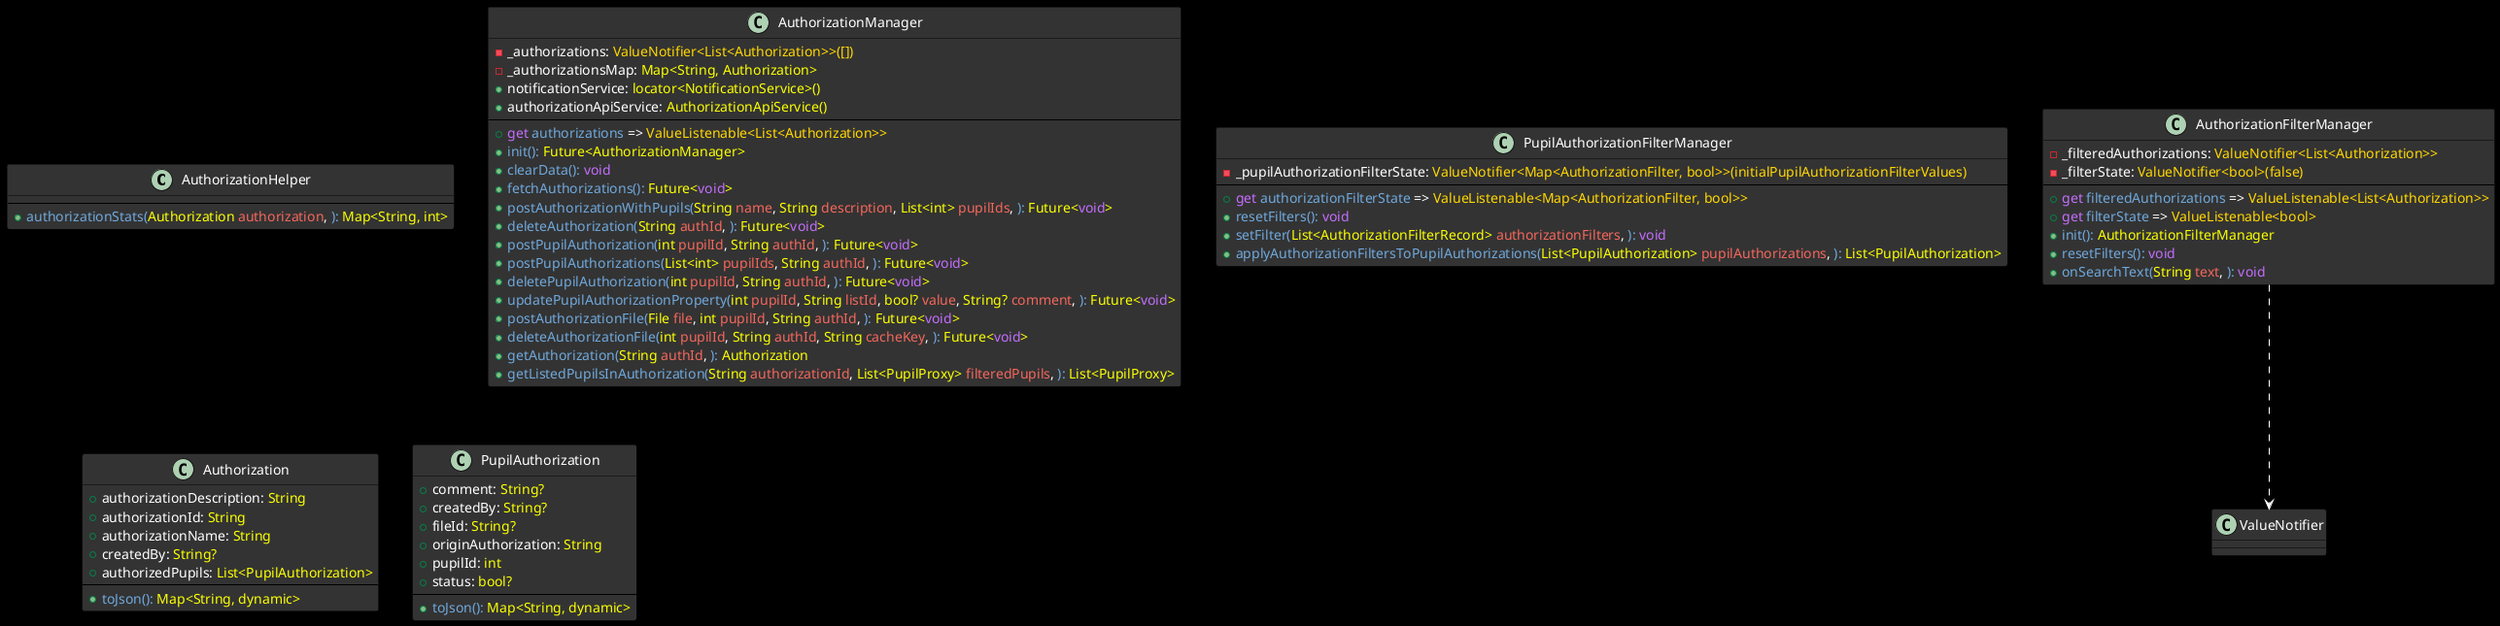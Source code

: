 @startuml

skinparam backgroundColor #000000

skinparam {
    ClassStereotypeFontColor #FFD700
    ClassStereotypeFontSize 12
    ClassStereotypeFontStyle bold
}
skinparam class {
    BackgroundColor #333333
    BorderColor #000000
    ArrowColor #FFFFFF
    FontColor #D3D3D3
}
skinparam classAttribute {
    FontColor #D3D3D
}
class AuthorizationHelper {
---
+<font color=#6fa8dc>authorizationStats(</font><font color=#faff00>Authorization</font> <font color=#f4665b>authorization</font>, <font color=#6fa8dc>):</font> <font color=#faff00>Map<String, int></font>
}
class AuthorizationManager {
-_authorizations: <font color=#ffd700>ValueNotifier<List<Authorization>>([])</font>
-_authorizationsMap: <font color=#faff00>Map<String, Authorization></font>
+notificationService: <font color=#faff00>locator<NotificationService>()</font>
+authorizationApiService: <font color=#faff00>AuthorizationApiService()</font>
---
+<font color=#c36dfd>get</font> <font color=#6fa8dc>authorizations</font> => <font color=#ffd700>ValueListenable<List<Authorization>></font>
+<font color=#6fa8dc>init(</font><font color=#6fa8dc>):</font> <font color=#faff00>Future<AuthorizationManager></font>
+<font color=#6fa8dc>clearData(</font><font color=#6fa8dc>):</font> <font color=#c36dfd>void</font>
+<font color=#6fa8dc>fetchAuthorizations(</font><font color=#6fa8dc>):</font> <font color=#faff00>Future<</font><font color=#c36dfd>void</font><font color=#faff00>></font>
+<font color=#6fa8dc>postAuthorizationWithPupils(</font><font color=#faff00>String</font> <font color=#f4665b>name</font>, <font color=#faff00>String</font> <font color=#f4665b>description</font>, <font color=#faff00>List<int></font> <font color=#f4665b>pupilIds</font>, <font color=#6fa8dc>):</font> <font color=#faff00>Future<</font><font color=#c36dfd>void</font><font color=#faff00>></font>
+<font color=#6fa8dc>deleteAuthorization(</font><font color=#faff00>String</font> <font color=#f4665b>authId</font>, <font color=#6fa8dc>):</font> <font color=#faff00>Future<</font><font color=#c36dfd>void</font><font color=#faff00>></font>
+<font color=#6fa8dc>postPupilAuthorization(</font><font color=#faff00>int</font> <font color=#f4665b>pupilId</font>, <font color=#faff00>String</font> <font color=#f4665b>authId</font>, <font color=#6fa8dc>):</font> <font color=#faff00>Future<</font><font color=#c36dfd>void</font><font color=#faff00>></font>
+<font color=#6fa8dc>postPupilAuthorizations(</font><font color=#faff00>List<int></font> <font color=#f4665b>pupilIds</font>, <font color=#faff00>String</font> <font color=#f4665b>authId</font>, <font color=#6fa8dc>):</font> <font color=#faff00>Future<</font><font color=#c36dfd>void</font><font color=#faff00>></font>
+<font color=#6fa8dc>deletePupilAuthorization(</font><font color=#faff00>int</font> <font color=#f4665b>pupilId</font>, <font color=#faff00>String</font> <font color=#f4665b>authId</font>, <font color=#6fa8dc>):</font> <font color=#faff00>Future<</font><font color=#c36dfd>void</font><font color=#faff00>></font>
+<font color=#6fa8dc>updatePupilAuthorizationProperty(</font><font color=#faff00>int</font> <font color=#f4665b>pupilId</font>, <font color=#faff00>String</font> <font color=#f4665b>listId</font>, <font color=#faff00>bool?</font> <font color=#f4665b>value</font>, <font color=#faff00>String?</font> <font color=#f4665b>comment</font>, <font color=#6fa8dc>):</font> <font color=#faff00>Future<</font><font color=#c36dfd>void</font><font color=#faff00>></font>
+<font color=#6fa8dc>postAuthorizationFile(</font><font color=#faff00>File</font> <font color=#f4665b>file</font>, <font color=#faff00>int</font> <font color=#f4665b>pupilId</font>, <font color=#faff00>String</font> <font color=#f4665b>authId</font>, <font color=#6fa8dc>):</font> <font color=#faff00>Future<</font><font color=#c36dfd>void</font><font color=#faff00>></font>
+<font color=#6fa8dc>deleteAuthorizationFile(</font><font color=#faff00>int</font> <font color=#f4665b>pupilId</font>, <font color=#faff00>String</font> <font color=#f4665b>authId</font>, <font color=#faff00>String</font> <font color=#f4665b>cacheKey</font>, <font color=#6fa8dc>):</font> <font color=#faff00>Future<</font><font color=#c36dfd>void</font><font color=#faff00>></font>
+<font color=#6fa8dc>getAuthorization(</font><font color=#faff00>String</font> <font color=#f4665b>authId</font>, <font color=#6fa8dc>):</font> <font color=#faff00>Authorization</font>
+<font color=#6fa8dc>getListedPupilsInAuthorization(</font><font color=#faff00>String</font> <font color=#f4665b>authorizationId</font>, <font color=#faff00>List<PupilProxy></font> <font color=#f4665b>filteredPupils</font>, <font color=#6fa8dc>):</font> <font color=#faff00>List<PupilProxy></font>
}
class AuthorizationFilterManager {
-_filteredAuthorizations: <font color=#ffd700>ValueNotifier<List<Authorization>></font>
-_filterState: <font color=#ffd700>ValueNotifier<bool>(false)</font>
---
+<font color=#c36dfd>get</font> <font color=#6fa8dc>filteredAuthorizations</font> => <font color=#ffd700>ValueListenable<List<Authorization>></font>
+<font color=#c36dfd>get</font> <font color=#6fa8dc>filterState</font> => <font color=#ffd700>ValueListenable<bool></font>
+<font color=#6fa8dc>init(</font><font color=#6fa8dc>):</font> <font color=#faff00>AuthorizationFilterManager</font>
+<font color=#6fa8dc>resetFilters(</font><font color=#6fa8dc>):</font> <font color=#c36dfd>void</font>
+<font color=#6fa8dc>onSearchText(</font><font color=#faff00>String</font> <font color=#f4665b>text</font>, <font color=#6fa8dc>):</font> <font color=#c36dfd>void</font>
}
AuthorizationFilterManager ..> ValueNotifier
class PupilAuthorizationFilterManager {
-_pupilAuthorizationFilterState: <font color=#ffd700>ValueNotifier<Map<AuthorizationFilter, bool>>(initialPupilAuthorizationFilterValues)</font>
---
+<font color=#c36dfd>get</font> <font color=#6fa8dc>authorizationFilterState</font> => <font color=#ffd700>ValueListenable<Map<AuthorizationFilter, bool>></font>
+<font color=#6fa8dc>resetFilters(</font><font color=#6fa8dc>):</font> <font color=#c36dfd>void</font>
+<font color=#6fa8dc>setFilter(</font><font color=#faff00>List<AuthorizationFilterRecord></font> <font color=#f4665b>authorizationFilters</font>, <font color=#6fa8dc>):</font> <font color=#c36dfd>void</font>
+<font color=#6fa8dc>applyAuthorizationFiltersToPupilAuthorizations(</font><font color=#faff00>List<PupilAuthorization></font> <font color=#f4665b>pupilAuthorizations</font>, <font color=#6fa8dc>):</font> <font color=#faff00>List<PupilAuthorization></font>
}
class Authorization {
+authorizationDescription: <font color=#faff00>String</font>
+authorizationId: <font color=#faff00>String</font>
+authorizationName: <font color=#faff00>String</font>
+createdBy: <font color=#faff00>String?</font>
+authorizedPupils: <font color=#faff00>List<PupilAuthorization></font>
---
+<font color=#6fa8dc>toJson(</font><font color=#6fa8dc>):</font> <font color=#faff00>Map<String, dynamic></font>
}
class PupilAuthorization {
+comment: <font color=#faff00>String?</font>
+createdBy: <font color=#faff00>String?</font>
+fileId: <font color=#faff00>String?</font>
+originAuthorization: <font color=#faff00>String</font>
+pupilId: <font color=#faff00>int</font>
+status: <font color=#faff00>bool?</font>
---
+<font color=#6fa8dc>toJson(</font><font color=#6fa8dc>):</font> <font color=#faff00>Map<String, dynamic></font>
}
@enduml